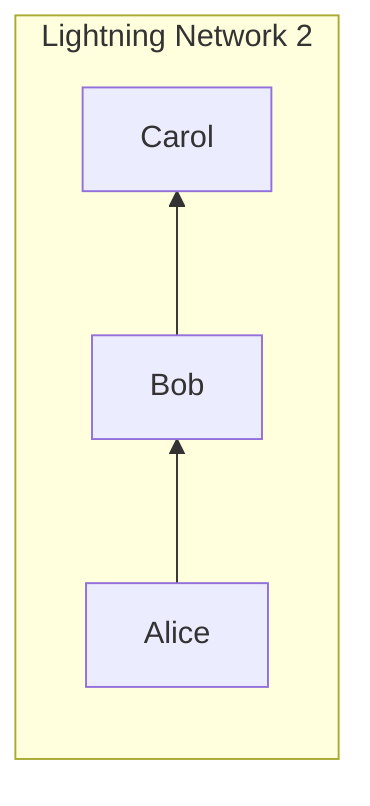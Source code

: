 flowchart LR
    subgraph Lightning Network 2
        direction BT
        Alice2[Alice]-->Bob2[Bob]-->Carol2[Carol]
    end